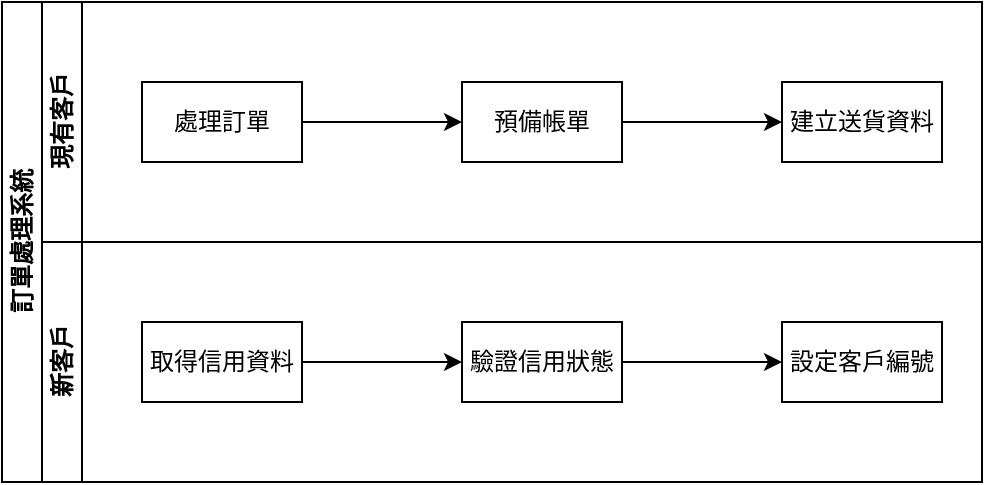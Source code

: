 <mxfile version="20.8.10" type="device"><diagram id="prtHgNgQTEPvFCAcTncT" name="Page-1"><mxGraphModel dx="1434" dy="844" grid="1" gridSize="10" guides="1" tooltips="1" connect="1" arrows="1" fold="1" page="1" pageScale="1" pageWidth="827" pageHeight="1169" math="0" shadow="0"><root><mxCell id="0"/><mxCell id="1" parent="0"/><mxCell id="dNxyNK7c78bLwvsdeMH5-19" value="訂單處理系統" style="swimlane;html=1;childLayout=stackLayout;resizeParent=1;resizeParentMax=0;horizontal=0;startSize=20;horizontalStack=0;" parent="1" vertex="1"><mxGeometry x="90" y="120" width="490" height="240" as="geometry"/></mxCell><mxCell id="dNxyNK7c78bLwvsdeMH5-20" value="現有客戶" style="swimlane;html=1;startSize=20;horizontal=0;" parent="dNxyNK7c78bLwvsdeMH5-19" vertex="1"><mxGeometry x="20" width="470" height="120" as="geometry"/></mxCell><mxCell id="iQIsjVdMJ4Bhc3-5l7Tb-3" value="" style="edgeStyle=orthogonalEdgeStyle;rounded=0;orthogonalLoop=1;jettySize=auto;html=1;" parent="dNxyNK7c78bLwvsdeMH5-20" source="iQIsjVdMJ4Bhc3-5l7Tb-1" target="iQIsjVdMJ4Bhc3-5l7Tb-2" edge="1"><mxGeometry relative="1" as="geometry"/></mxCell><mxCell id="iQIsjVdMJ4Bhc3-5l7Tb-1" value="處理訂單" style="rounded=0;whiteSpace=wrap;html=1;" parent="dNxyNK7c78bLwvsdeMH5-20" vertex="1"><mxGeometry x="50" y="40" width="80" height="40" as="geometry"/></mxCell><mxCell id="iQIsjVdMJ4Bhc3-5l7Tb-5" value="" style="edgeStyle=orthogonalEdgeStyle;rounded=0;orthogonalLoop=1;jettySize=auto;html=1;" parent="dNxyNK7c78bLwvsdeMH5-20" source="iQIsjVdMJ4Bhc3-5l7Tb-2" target="iQIsjVdMJ4Bhc3-5l7Tb-4" edge="1"><mxGeometry relative="1" as="geometry"/></mxCell><mxCell id="iQIsjVdMJ4Bhc3-5l7Tb-2" value="預備帳單" style="rounded=0;whiteSpace=wrap;html=1;" parent="dNxyNK7c78bLwvsdeMH5-20" vertex="1"><mxGeometry x="210" y="40" width="80" height="40" as="geometry"/></mxCell><mxCell id="iQIsjVdMJ4Bhc3-5l7Tb-4" value="建立送貨資料" style="rounded=0;whiteSpace=wrap;html=1;" parent="dNxyNK7c78bLwvsdeMH5-20" vertex="1"><mxGeometry x="370" y="40" width="80" height="40" as="geometry"/></mxCell><mxCell id="dNxyNK7c78bLwvsdeMH5-21" value="新客戶" style="swimlane;html=1;startSize=20;horizontal=0;" parent="dNxyNK7c78bLwvsdeMH5-19" vertex="1"><mxGeometry x="20" y="120" width="470" height="120" as="geometry"/></mxCell><mxCell id="iQIsjVdMJ4Bhc3-5l7Tb-8" value="" style="edgeStyle=orthogonalEdgeStyle;rounded=0;orthogonalLoop=1;jettySize=auto;html=1;" parent="dNxyNK7c78bLwvsdeMH5-21" source="iQIsjVdMJ4Bhc3-5l7Tb-6" target="iQIsjVdMJ4Bhc3-5l7Tb-7" edge="1"><mxGeometry relative="1" as="geometry"/></mxCell><mxCell id="iQIsjVdMJ4Bhc3-5l7Tb-6" value="取得信用資料" style="rounded=0;whiteSpace=wrap;html=1;" parent="dNxyNK7c78bLwvsdeMH5-21" vertex="1"><mxGeometry x="50" y="40" width="80" height="40" as="geometry"/></mxCell><mxCell id="iQIsjVdMJ4Bhc3-5l7Tb-10" value="" style="edgeStyle=orthogonalEdgeStyle;rounded=0;orthogonalLoop=1;jettySize=auto;html=1;" parent="dNxyNK7c78bLwvsdeMH5-21" source="iQIsjVdMJ4Bhc3-5l7Tb-7" target="iQIsjVdMJ4Bhc3-5l7Tb-9" edge="1"><mxGeometry relative="1" as="geometry"/></mxCell><mxCell id="iQIsjVdMJ4Bhc3-5l7Tb-7" value="驗證信用狀態" style="rounded=0;whiteSpace=wrap;html=1;" parent="dNxyNK7c78bLwvsdeMH5-21" vertex="1"><mxGeometry x="210" y="40" width="80" height="40" as="geometry"/></mxCell><mxCell id="iQIsjVdMJ4Bhc3-5l7Tb-9" value="設定客戶編號" style="rounded=0;whiteSpace=wrap;html=1;" parent="dNxyNK7c78bLwvsdeMH5-21" vertex="1"><mxGeometry x="370" y="40" width="80" height="40" as="geometry"/></mxCell></root></mxGraphModel></diagram></mxfile>